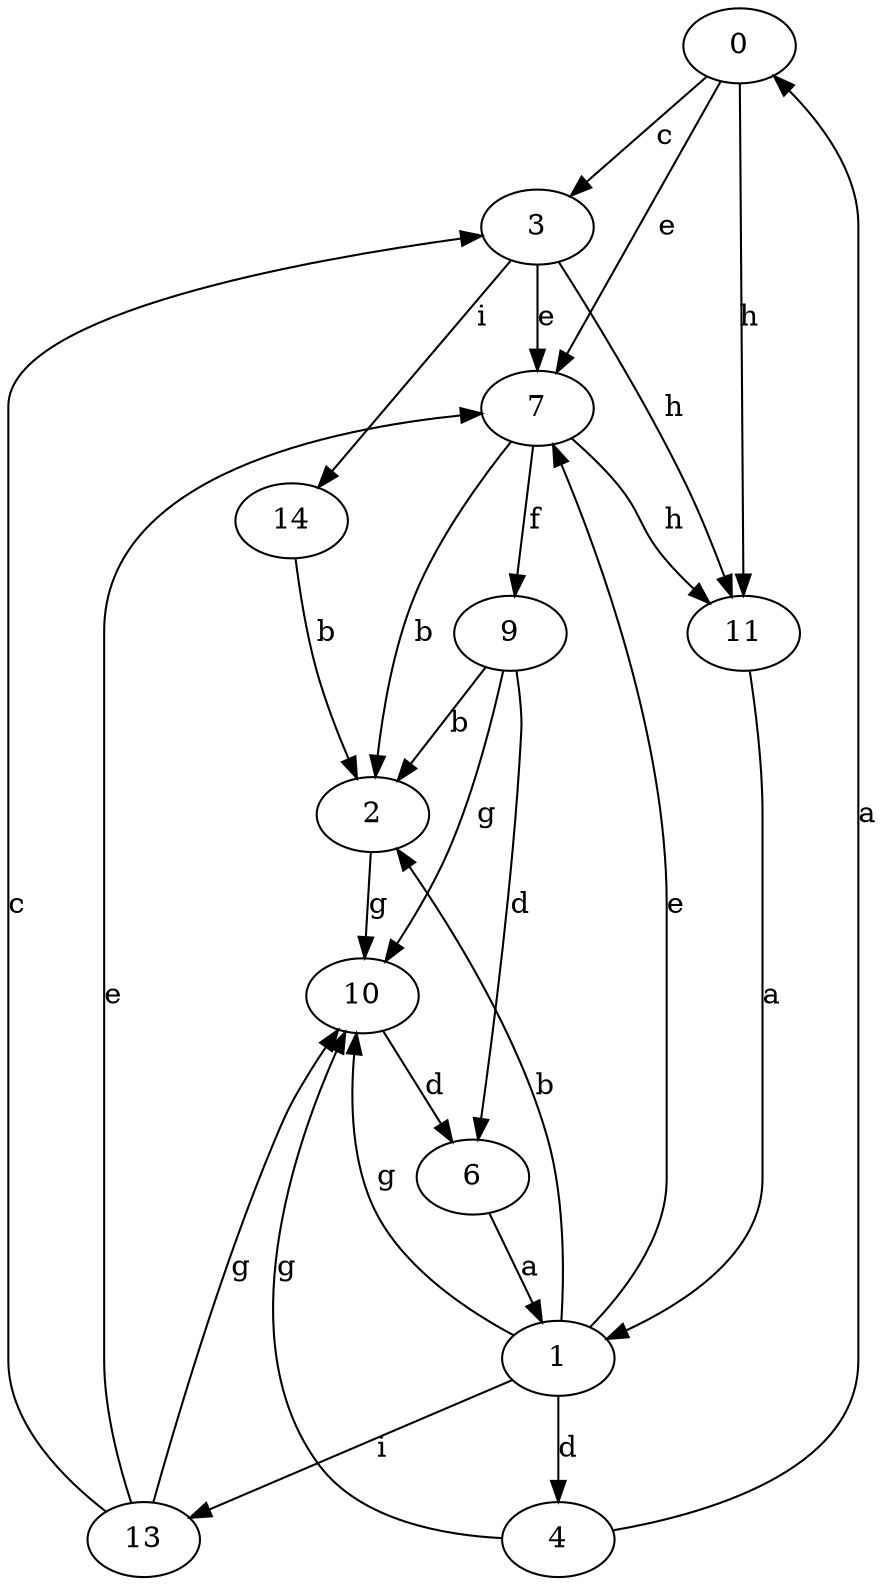 strict digraph  {
0;
1;
2;
3;
4;
6;
7;
9;
10;
11;
13;
14;
0 -> 3  [label=c];
0 -> 7  [label=e];
0 -> 11  [label=h];
1 -> 2  [label=b];
1 -> 4  [label=d];
1 -> 7  [label=e];
1 -> 10  [label=g];
1 -> 13  [label=i];
2 -> 10  [label=g];
3 -> 7  [label=e];
3 -> 11  [label=h];
3 -> 14  [label=i];
4 -> 0  [label=a];
4 -> 10  [label=g];
6 -> 1  [label=a];
7 -> 2  [label=b];
7 -> 9  [label=f];
7 -> 11  [label=h];
9 -> 2  [label=b];
9 -> 6  [label=d];
9 -> 10  [label=g];
10 -> 6  [label=d];
11 -> 1  [label=a];
13 -> 3  [label=c];
13 -> 7  [label=e];
13 -> 10  [label=g];
14 -> 2  [label=b];
}
